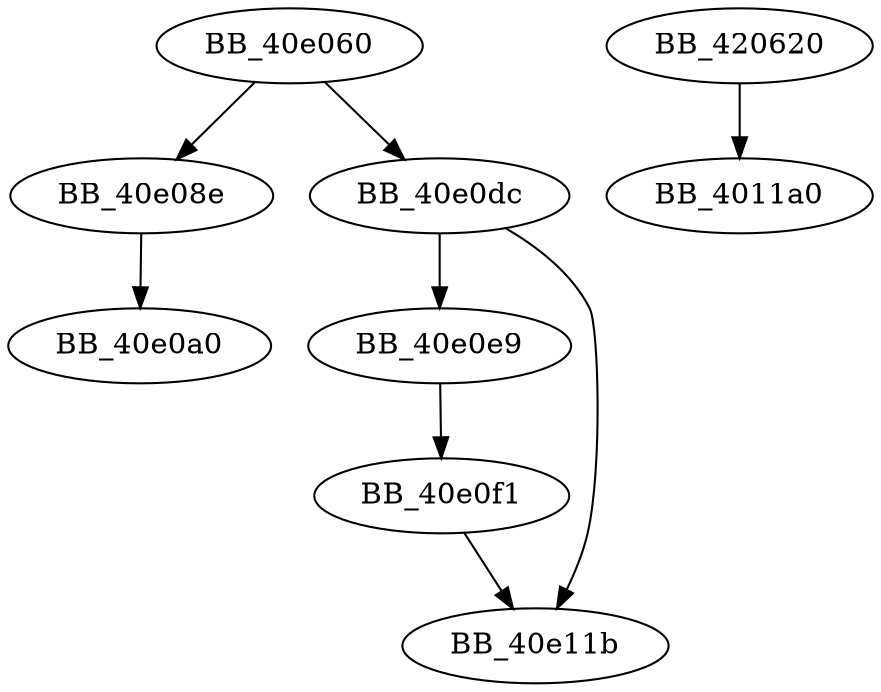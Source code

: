 DiGraph sub_40E060{
BB_40e060->BB_40e08e
BB_40e060->BB_40e0dc
BB_40e08e->BB_40e0a0
BB_40e0dc->BB_40e0e9
BB_40e0dc->BB_40e11b
BB_40e0e9->BB_40e0f1
BB_40e0f1->BB_40e11b
BB_420620->BB_4011a0
}
